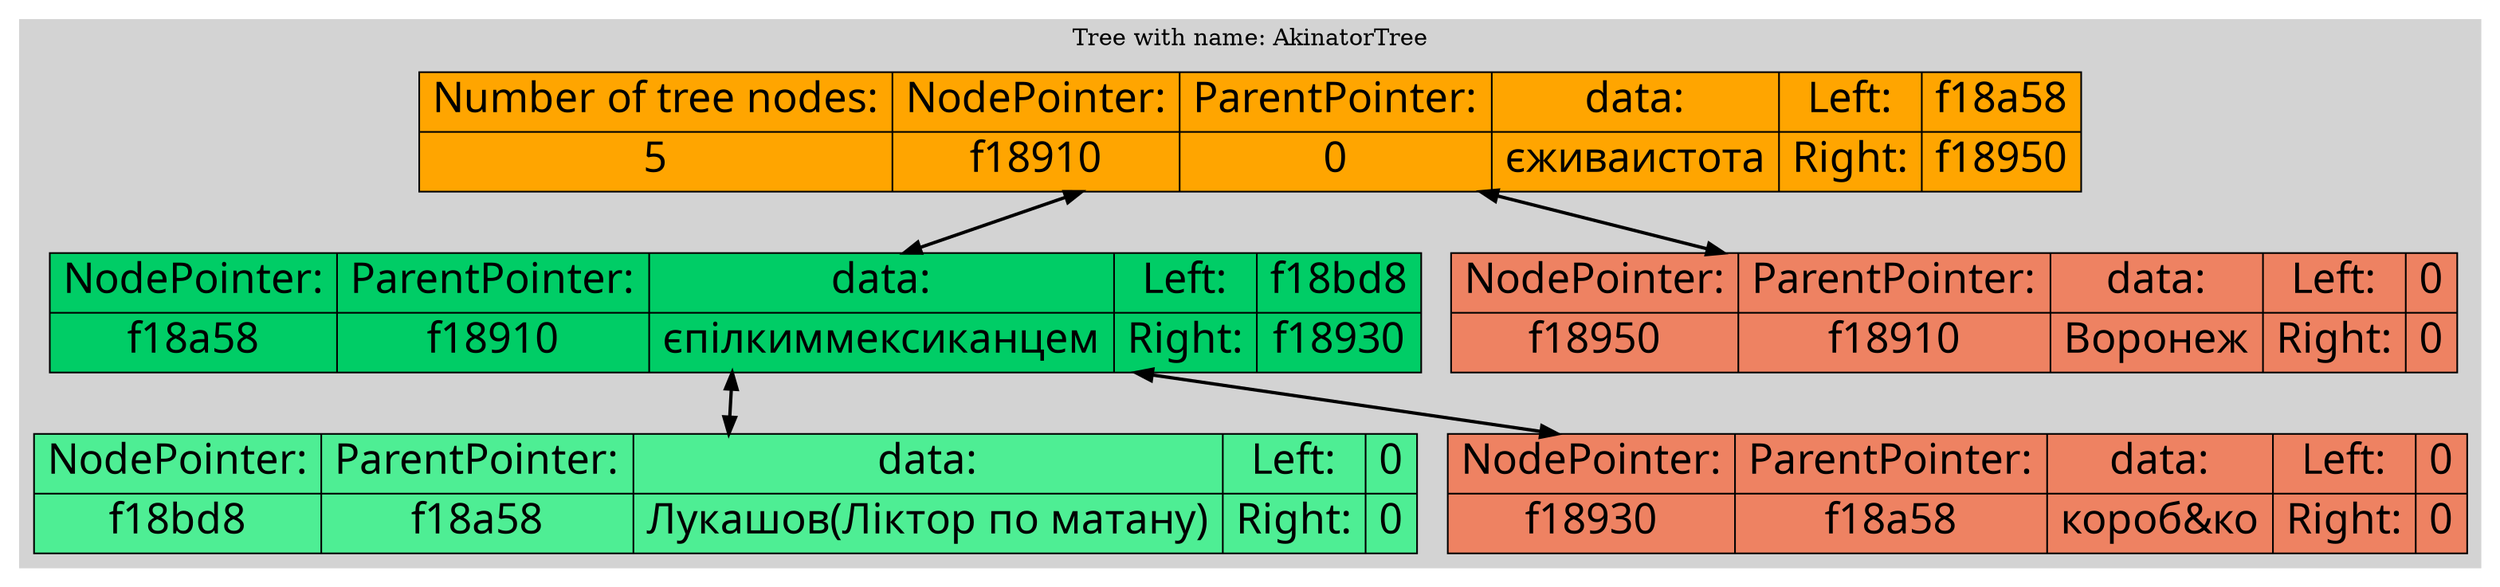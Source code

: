 digraph G{
node [fontname="Lobster", fontsize=25];
rankdir=HR;
subgraph clusterlist {
style=filled;
color=lightgrey;
15829264 [shape=record, label="{Number of tree nodes: | 5} | {NodePointer:  | f18910} | {ParentPointer: | 0} | {data: | є жива истота} | {Left: | Right:} | {f18a58 | f18950}",style="filled",fillcolor="orange"];
15829264->15829592[dir="both";style="bold"];
15829264->15829328[dir="both";style="bold"];
15829328 [shape=record, label="{NodePointer:  | f18950} | {ParentPointer: | f18910} | {data: | Воронеж} | {Left: | Right:} | {0 | 0}",style="filled",fillcolor="salmon2"];
15829592 [shape=record, label="{NodePointer:  | f18a58} | {ParentPointer: | f18910} | {data: | є пілким мексиканцем} | {Left: | Right:} | {f18bd8 | f18930}",style="filled",fillcolor="springgreen3"];
15829592->15829976[dir="both";style="bold"];
15829592->15829296[dir="both";style="bold"];
15829296 [shape=record, label="{NodePointer:  | f18930} | {ParentPointer: | f18a58} | {data: | короб&ко} | {Left: | Right:} | {0 | 0}",style="filled",fillcolor="salmon2"];
15829976 [shape=record, label="{NodePointer:  | f18bd8} | {ParentPointer: | f18a58} | {data: | Лукашов(Ліктор по матану)} | {Left: | Right:} | {0 | 0}",style="filled",fillcolor="seagreen2"];
label = "Tree with name: AkinatorTree"}
}
